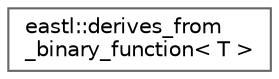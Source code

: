 digraph "类继承关系图"
{
 // LATEX_PDF_SIZE
  bgcolor="transparent";
  edge [fontname=Helvetica,fontsize=10,labelfontname=Helvetica,labelfontsize=10];
  node [fontname=Helvetica,fontsize=10,shape=box,height=0.2,width=0.4];
  rankdir="LR";
  Node0 [id="Node000000",label="eastl::derives_from\l_binary_function\< T \>",height=0.2,width=0.4,color="grey40", fillcolor="white", style="filled",URL="$structeastl_1_1derives__from__binary__function.html",tooltip=" "];
}
